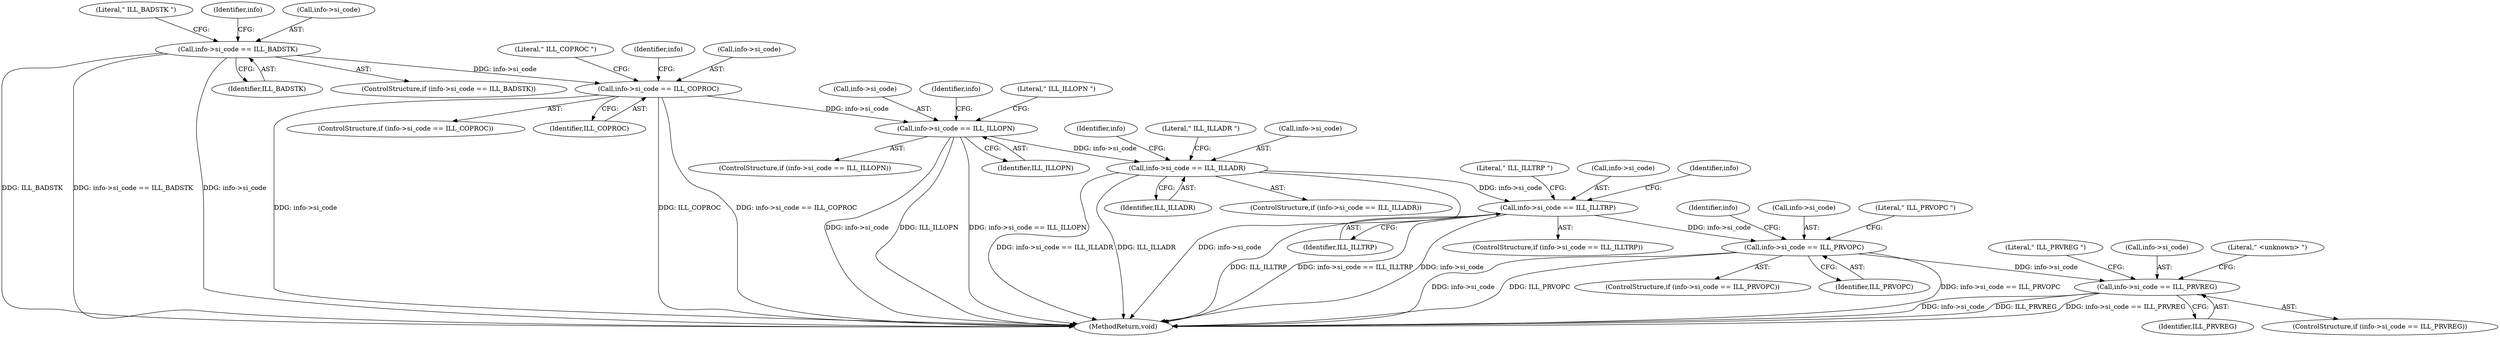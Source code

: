 digraph "0_Chrome_805eabb91d386c86bd64336c7643f6dfa864151d@pointer" {
"1000264" [label="(Call,info->si_code == ILL_ILLOPN)"];
"1000255" [label="(Call,info->si_code == ILL_COPROC)"];
"1000246" [label="(Call,info->si_code == ILL_BADSTK)"];
"1000273" [label="(Call,info->si_code == ILL_ILLADR)"];
"1000282" [label="(Call,info->si_code == ILL_ILLTRP)"];
"1000291" [label="(Call,info->si_code == ILL_PRVOPC)"];
"1000300" [label="(Call,info->si_code == ILL_PRVREG)"];
"1000288" [label="(Literal,\" ILL_ILLTRP \")"];
"1000261" [label="(Literal,\" ILL_COPROC \")"];
"1000265" [label="(Call,info->si_code)"];
"1000250" [label="(Identifier,ILL_BADSTK)"];
"1000252" [label="(Literal,\" ILL_BADSTK \")"];
"1000283" [label="(Call,info->si_code)"];
"1000273" [label="(Call,info->si_code == ILL_ILLADR)"];
"1000291" [label="(Call,info->si_code == ILL_PRVOPC)"];
"1000268" [label="(Identifier,ILL_ILLOPN)"];
"1000295" [label="(Identifier,ILL_PRVOPC)"];
"1000277" [label="(Identifier,ILL_ILLADR)"];
"1000306" [label="(Literal,\" ILL_PRVREG \")"];
"1000254" [label="(ControlStructure,if (info->si_code == ILL_COPROC))"];
"1000302" [label="(Identifier,info)"];
"1000300" [label="(Call,info->si_code == ILL_PRVREG)"];
"1000304" [label="(Identifier,ILL_PRVREG)"];
"1000282" [label="(Call,info->si_code == ILL_ILLTRP)"];
"1000292" [label="(Call,info->si_code)"];
"1000266" [label="(Identifier,info)"];
"1000275" [label="(Identifier,info)"];
"1000270" [label="(Literal,\" ILL_ILLOPN \")"];
"1000272" [label="(ControlStructure,if (info->si_code == ILL_ILLADR))"];
"1000257" [label="(Identifier,info)"];
"1000264" [label="(Call,info->si_code == ILL_ILLOPN)"];
"1000255" [label="(Call,info->si_code == ILL_COPROC)"];
"1000284" [label="(Identifier,info)"];
"1000245" [label="(ControlStructure,if (info->si_code == ILL_BADSTK))"];
"1000286" [label="(Identifier,ILL_ILLTRP)"];
"1000297" [label="(Literal,\" ILL_PRVOPC \")"];
"1000293" [label="(Identifier,info)"];
"1000247" [label="(Call,info->si_code)"];
"1000263" [label="(ControlStructure,if (info->si_code == ILL_ILLOPN))"];
"1000301" [label="(Call,info->si_code)"];
"1000279" [label="(Literal,\" ILL_ILLADR \")"];
"1000299" [label="(ControlStructure,if (info->si_code == ILL_PRVREG))"];
"1000256" [label="(Call,info->si_code)"];
"1000259" [label="(Identifier,ILL_COPROC)"];
"1000445" [label="(MethodReturn,void)"];
"1000246" [label="(Call,info->si_code == ILL_BADSTK)"];
"1000281" [label="(ControlStructure,if (info->si_code == ILL_ILLTRP))"];
"1000290" [label="(ControlStructure,if (info->si_code == ILL_PRVOPC))"];
"1000274" [label="(Call,info->si_code)"];
"1000309" [label="(Literal,\" <unknown> \")"];
"1000264" -> "1000263"  [label="AST: "];
"1000264" -> "1000268"  [label="CFG: "];
"1000265" -> "1000264"  [label="AST: "];
"1000268" -> "1000264"  [label="AST: "];
"1000270" -> "1000264"  [label="CFG: "];
"1000275" -> "1000264"  [label="CFG: "];
"1000264" -> "1000445"  [label="DDG: info->si_code"];
"1000264" -> "1000445"  [label="DDG: ILL_ILLOPN"];
"1000264" -> "1000445"  [label="DDG: info->si_code == ILL_ILLOPN"];
"1000255" -> "1000264"  [label="DDG: info->si_code"];
"1000264" -> "1000273"  [label="DDG: info->si_code"];
"1000255" -> "1000254"  [label="AST: "];
"1000255" -> "1000259"  [label="CFG: "];
"1000256" -> "1000255"  [label="AST: "];
"1000259" -> "1000255"  [label="AST: "];
"1000261" -> "1000255"  [label="CFG: "];
"1000266" -> "1000255"  [label="CFG: "];
"1000255" -> "1000445"  [label="DDG: ILL_COPROC"];
"1000255" -> "1000445"  [label="DDG: info->si_code == ILL_COPROC"];
"1000255" -> "1000445"  [label="DDG: info->si_code"];
"1000246" -> "1000255"  [label="DDG: info->si_code"];
"1000246" -> "1000245"  [label="AST: "];
"1000246" -> "1000250"  [label="CFG: "];
"1000247" -> "1000246"  [label="AST: "];
"1000250" -> "1000246"  [label="AST: "];
"1000252" -> "1000246"  [label="CFG: "];
"1000257" -> "1000246"  [label="CFG: "];
"1000246" -> "1000445"  [label="DDG: ILL_BADSTK"];
"1000246" -> "1000445"  [label="DDG: info->si_code == ILL_BADSTK"];
"1000246" -> "1000445"  [label="DDG: info->si_code"];
"1000273" -> "1000272"  [label="AST: "];
"1000273" -> "1000277"  [label="CFG: "];
"1000274" -> "1000273"  [label="AST: "];
"1000277" -> "1000273"  [label="AST: "];
"1000279" -> "1000273"  [label="CFG: "];
"1000284" -> "1000273"  [label="CFG: "];
"1000273" -> "1000445"  [label="DDG: info->si_code"];
"1000273" -> "1000445"  [label="DDG: info->si_code == ILL_ILLADR"];
"1000273" -> "1000445"  [label="DDG: ILL_ILLADR"];
"1000273" -> "1000282"  [label="DDG: info->si_code"];
"1000282" -> "1000281"  [label="AST: "];
"1000282" -> "1000286"  [label="CFG: "];
"1000283" -> "1000282"  [label="AST: "];
"1000286" -> "1000282"  [label="AST: "];
"1000288" -> "1000282"  [label="CFG: "];
"1000293" -> "1000282"  [label="CFG: "];
"1000282" -> "1000445"  [label="DDG: ILL_ILLTRP"];
"1000282" -> "1000445"  [label="DDG: info->si_code == ILL_ILLTRP"];
"1000282" -> "1000445"  [label="DDG: info->si_code"];
"1000282" -> "1000291"  [label="DDG: info->si_code"];
"1000291" -> "1000290"  [label="AST: "];
"1000291" -> "1000295"  [label="CFG: "];
"1000292" -> "1000291"  [label="AST: "];
"1000295" -> "1000291"  [label="AST: "];
"1000297" -> "1000291"  [label="CFG: "];
"1000302" -> "1000291"  [label="CFG: "];
"1000291" -> "1000445"  [label="DDG: info->si_code == ILL_PRVOPC"];
"1000291" -> "1000445"  [label="DDG: info->si_code"];
"1000291" -> "1000445"  [label="DDG: ILL_PRVOPC"];
"1000291" -> "1000300"  [label="DDG: info->si_code"];
"1000300" -> "1000299"  [label="AST: "];
"1000300" -> "1000304"  [label="CFG: "];
"1000301" -> "1000300"  [label="AST: "];
"1000304" -> "1000300"  [label="AST: "];
"1000306" -> "1000300"  [label="CFG: "];
"1000309" -> "1000300"  [label="CFG: "];
"1000300" -> "1000445"  [label="DDG: info->si_code"];
"1000300" -> "1000445"  [label="DDG: ILL_PRVREG"];
"1000300" -> "1000445"  [label="DDG: info->si_code == ILL_PRVREG"];
}
